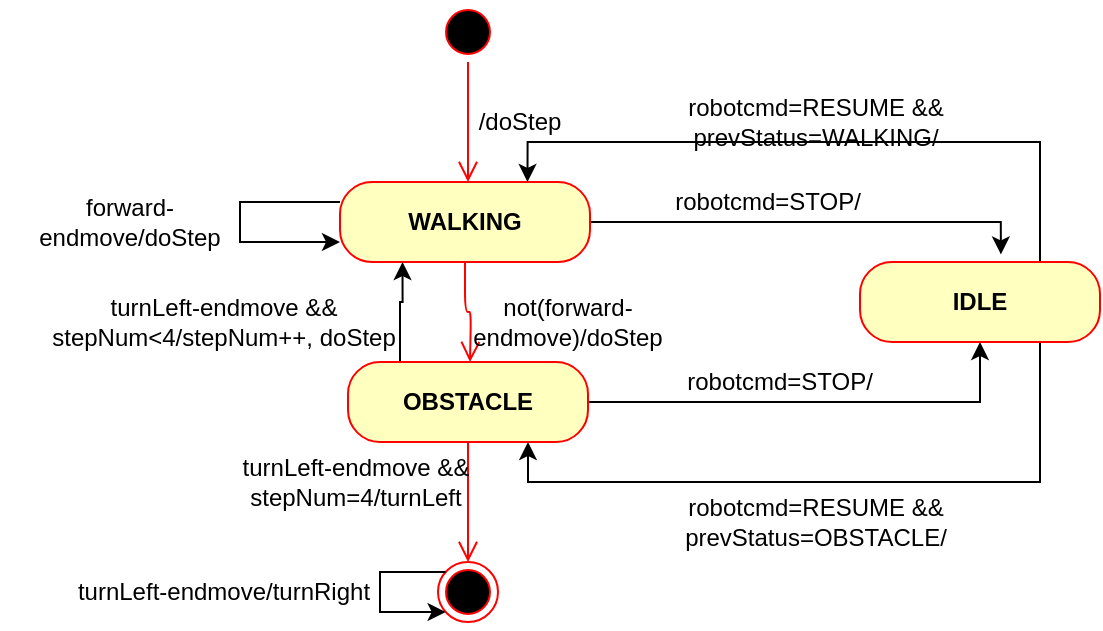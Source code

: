 <mxfile version="14.5.0" type="device"><diagram id="vn1Y0NgW_YI1M8VJM5GK" name="Page-1"><mxGraphModel dx="1038" dy="548" grid="1" gridSize="10" guides="1" tooltips="1" connect="1" arrows="1" fold="1" page="1" pageScale="1" pageWidth="827" pageHeight="1169" math="0" shadow="0"><root><mxCell id="0"/><mxCell id="1" parent="0"/><mxCell id="xABX_y8sURSrEWi142eI-1" value="" style="ellipse;html=1;shape=endState;fillColor=#000000;strokeColor=#ff0000;" vertex="1" parent="1"><mxGeometry x="399" y="290" width="30" height="30" as="geometry"/></mxCell><mxCell id="xABX_y8sURSrEWi142eI-2" value="" style="ellipse;html=1;shape=startState;fillColor=#000000;strokeColor=#ff0000;" vertex="1" parent="1"><mxGeometry x="399" y="10" width="30" height="30" as="geometry"/></mxCell><object label="" id="xABX_y8sURSrEWi142eI-3"><mxCell style="edgeStyle=orthogonalEdgeStyle;html=1;verticalAlign=bottom;endArrow=open;endSize=8;strokeColor=#ff0000;" edge="1" source="xABX_y8sURSrEWi142eI-2" parent="1"><mxGeometry relative="1" as="geometry"><mxPoint x="414" y="100" as="targetPoint"/></mxGeometry></mxCell></object><mxCell id="xABX_y8sURSrEWi142eI-27" style="edgeStyle=orthogonalEdgeStyle;rounded=0;orthogonalLoop=1;jettySize=auto;html=1;entryX=0.587;entryY=-0.095;entryDx=0;entryDy=0;entryPerimeter=0;" edge="1" parent="1" source="xABX_y8sURSrEWi142eI-4" target="xABX_y8sURSrEWi142eI-11"><mxGeometry relative="1" as="geometry"><mxPoint x="680" y="120" as="targetPoint"/><Array as="points"><mxPoint x="680" y="120"/></Array></mxGeometry></mxCell><mxCell id="xABX_y8sURSrEWi142eI-4" value="WALKING" style="rounded=1;whiteSpace=wrap;html=1;arcSize=40;fontColor=#000000;fillColor=#ffffc0;strokeColor=#ff0000;fontStyle=1" vertex="1" parent="1"><mxGeometry x="350" y="100" width="125" height="40" as="geometry"/></mxCell><mxCell id="xABX_y8sURSrEWi142eI-5" value="" style="edgeStyle=orthogonalEdgeStyle;html=1;verticalAlign=bottom;endArrow=open;endSize=8;strokeColor=#ff0000;" edge="1" source="xABX_y8sURSrEWi142eI-4" parent="1"><mxGeometry relative="1" as="geometry"><mxPoint x="415" y="190" as="targetPoint"/></mxGeometry></mxCell><mxCell id="xABX_y8sURSrEWi142eI-21" style="edgeStyle=orthogonalEdgeStyle;rounded=0;orthogonalLoop=1;jettySize=auto;html=1;entryX=0.25;entryY=1;entryDx=0;entryDy=0;" edge="1" parent="1" source="xABX_y8sURSrEWi142eI-9" target="xABX_y8sURSrEWi142eI-4"><mxGeometry relative="1" as="geometry"><mxPoint x="290" y="160" as="targetPoint"/><Array as="points"><mxPoint x="380" y="160"/><mxPoint x="381" y="160"/></Array></mxGeometry></mxCell><mxCell id="xABX_y8sURSrEWi142eI-28" style="edgeStyle=orthogonalEdgeStyle;rounded=0;orthogonalLoop=1;jettySize=auto;html=1;" edge="1" parent="1" source="xABX_y8sURSrEWi142eI-9" target="xABX_y8sURSrEWi142eI-11"><mxGeometry relative="1" as="geometry"><mxPoint x="680" y="210" as="targetPoint"/></mxGeometry></mxCell><mxCell id="xABX_y8sURSrEWi142eI-9" value="OBSTACLE" style="rounded=1;whiteSpace=wrap;html=1;arcSize=40;fontColor=#000000;fillColor=#ffffc0;strokeColor=#ff0000;fontStyle=1" vertex="1" parent="1"><mxGeometry x="354" y="190" width="120" height="40" as="geometry"/></mxCell><mxCell id="xABX_y8sURSrEWi142eI-10" value="" style="edgeStyle=orthogonalEdgeStyle;html=1;verticalAlign=bottom;endArrow=open;endSize=8;strokeColor=#ff0000;" edge="1" source="xABX_y8sURSrEWi142eI-9" parent="1"><mxGeometry relative="1" as="geometry"><mxPoint x="414" y="290" as="targetPoint"/></mxGeometry></mxCell><mxCell id="xABX_y8sURSrEWi142eI-32" style="edgeStyle=orthogonalEdgeStyle;rounded=0;orthogonalLoop=1;jettySize=auto;html=1;exitX=0.75;exitY=0;exitDx=0;exitDy=0;entryX=0.75;entryY=0;entryDx=0;entryDy=0;" edge="1" parent="1" source="xABX_y8sURSrEWi142eI-11" target="xABX_y8sURSrEWi142eI-4"><mxGeometry relative="1" as="geometry"/></mxCell><mxCell id="xABX_y8sURSrEWi142eI-33" style="edgeStyle=orthogonalEdgeStyle;rounded=0;orthogonalLoop=1;jettySize=auto;html=1;exitX=0.75;exitY=1;exitDx=0;exitDy=0;entryX=0.75;entryY=1;entryDx=0;entryDy=0;" edge="1" parent="1" source="xABX_y8sURSrEWi142eI-11" target="xABX_y8sURSrEWi142eI-9"><mxGeometry relative="1" as="geometry"/></mxCell><mxCell id="xABX_y8sURSrEWi142eI-11" value="IDLE" style="rounded=1;whiteSpace=wrap;html=1;arcSize=40;fontColor=#000000;fillColor=#ffffc0;strokeColor=#ff0000;fontStyle=1" vertex="1" parent="1"><mxGeometry x="610" y="140" width="120" height="40" as="geometry"/></mxCell><mxCell id="xABX_y8sURSrEWi142eI-15" value="/doStep" style="text;html=1;strokeColor=none;fillColor=none;align=center;verticalAlign=middle;whiteSpace=wrap;rounded=0;" vertex="1" parent="1"><mxGeometry x="420" y="60" width="40" height="20" as="geometry"/></mxCell><mxCell id="xABX_y8sURSrEWi142eI-16" value="forward-endmove/doStep" style="text;html=1;strokeColor=none;fillColor=none;align=center;verticalAlign=middle;whiteSpace=wrap;rounded=0;" vertex="1" parent="1"><mxGeometry x="180" y="110" width="130" height="20" as="geometry"/></mxCell><mxCell id="xABX_y8sURSrEWi142eI-18" style="edgeStyle=orthogonalEdgeStyle;rounded=0;orthogonalLoop=1;jettySize=auto;html=1;" edge="1" parent="1" source="xABX_y8sURSrEWi142eI-4" target="xABX_y8sURSrEWi142eI-4"><mxGeometry relative="1" as="geometry"><Array as="points"><mxPoint x="300" y="110"/></Array></mxGeometry></mxCell><mxCell id="xABX_y8sURSrEWi142eI-20" value="not(forward-endmove)/doStep" style="text;html=1;strokeColor=none;fillColor=none;align=center;verticalAlign=middle;whiteSpace=wrap;rounded=0;" vertex="1" parent="1"><mxGeometry x="399" y="160" width="130" height="20" as="geometry"/></mxCell><mxCell id="xABX_y8sURSrEWi142eI-23" value="turnLeft-endmove &amp;amp;&amp;amp; stepNum&amp;lt;4/stepNum++, doStep" style="text;html=1;strokeColor=none;fillColor=none;align=center;verticalAlign=middle;whiteSpace=wrap;rounded=0;" vertex="1" parent="1"><mxGeometry x="190" y="160" width="204" height="20" as="geometry"/></mxCell><mxCell id="xABX_y8sURSrEWi142eI-24" value="turnLeft-endmove &amp;amp;&amp;amp; stepNum=4/turnLeft" style="text;html=1;strokeColor=none;fillColor=none;align=center;verticalAlign=middle;whiteSpace=wrap;rounded=0;" vertex="1" parent="1"><mxGeometry x="256" y="240" width="204" height="20" as="geometry"/></mxCell><mxCell id="xABX_y8sURSrEWi142eI-25" value="turnLeft-endmove/turnRight" style="text;html=1;strokeColor=none;fillColor=none;align=center;verticalAlign=middle;whiteSpace=wrap;rounded=0;" vertex="1" parent="1"><mxGeometry x="190" y="295" width="204" height="20" as="geometry"/></mxCell><mxCell id="xABX_y8sURSrEWi142eI-26" style="edgeStyle=orthogonalEdgeStyle;rounded=0;orthogonalLoop=1;jettySize=auto;html=1;" edge="1" parent="1" source="xABX_y8sURSrEWi142eI-1" target="xABX_y8sURSrEWi142eI-1"><mxGeometry relative="1" as="geometry"><Array as="points"><mxPoint x="370" y="305"/></Array></mxGeometry></mxCell><mxCell id="xABX_y8sURSrEWi142eI-29" value="robotcmd=STOP/" style="text;html=1;strokeColor=none;fillColor=none;align=center;verticalAlign=middle;whiteSpace=wrap;rounded=0;" vertex="1" parent="1"><mxGeometry x="544" y="100" width="40" height="20" as="geometry"/></mxCell><mxCell id="xABX_y8sURSrEWi142eI-30" value="robotcmd=STOP/" style="text;html=1;strokeColor=none;fillColor=none;align=center;verticalAlign=middle;whiteSpace=wrap;rounded=0;" vertex="1" parent="1"><mxGeometry x="550" y="190" width="40" height="20" as="geometry"/></mxCell><mxCell id="xABX_y8sURSrEWi142eI-34" value="robotcmd=RESUME &amp;amp;&amp;amp; prevStatus=WALKING/" style="text;html=1;strokeColor=none;fillColor=none;align=center;verticalAlign=middle;whiteSpace=wrap;rounded=0;" vertex="1" parent="1"><mxGeometry x="490" y="60" width="196" height="20" as="geometry"/></mxCell><mxCell id="xABX_y8sURSrEWi142eI-35" value="robotcmd=RESUME &amp;amp;&amp;amp; prevStatus=OBSTACLE/" style="text;html=1;strokeColor=none;fillColor=none;align=center;verticalAlign=middle;whiteSpace=wrap;rounded=0;" vertex="1" parent="1"><mxGeometry x="490" y="260" width="196" height="20" as="geometry"/></mxCell></root></mxGraphModel></diagram></mxfile>